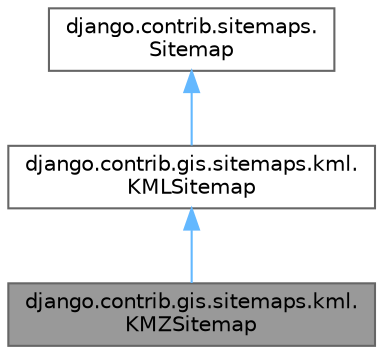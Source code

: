 digraph "django.contrib.gis.sitemaps.kml.KMZSitemap"
{
 // LATEX_PDF_SIZE
  bgcolor="transparent";
  edge [fontname=Helvetica,fontsize=10,labelfontname=Helvetica,labelfontsize=10];
  node [fontname=Helvetica,fontsize=10,shape=box,height=0.2,width=0.4];
  Node1 [id="Node000001",label="django.contrib.gis.sitemaps.kml.\lKMZSitemap",height=0.2,width=0.4,color="gray40", fillcolor="grey60", style="filled", fontcolor="black",tooltip=" "];
  Node2 -> Node1 [id="edge3_Node000001_Node000002",dir="back",color="steelblue1",style="solid",tooltip=" "];
  Node2 [id="Node000002",label="django.contrib.gis.sitemaps.kml.\lKMLSitemap",height=0.2,width=0.4,color="gray40", fillcolor="white", style="filled",URL="$classdjango_1_1contrib_1_1gis_1_1sitemaps_1_1kml_1_1KMLSitemap.html",tooltip=" "];
  Node3 -> Node2 [id="edge4_Node000002_Node000003",dir="back",color="steelblue1",style="solid",tooltip=" "];
  Node3 [id="Node000003",label="django.contrib.sitemaps.\lSitemap",height=0.2,width=0.4,color="gray40", fillcolor="white", style="filled",URL="$classdjango_1_1contrib_1_1sitemaps_1_1Sitemap.html",tooltip=" "];
}
